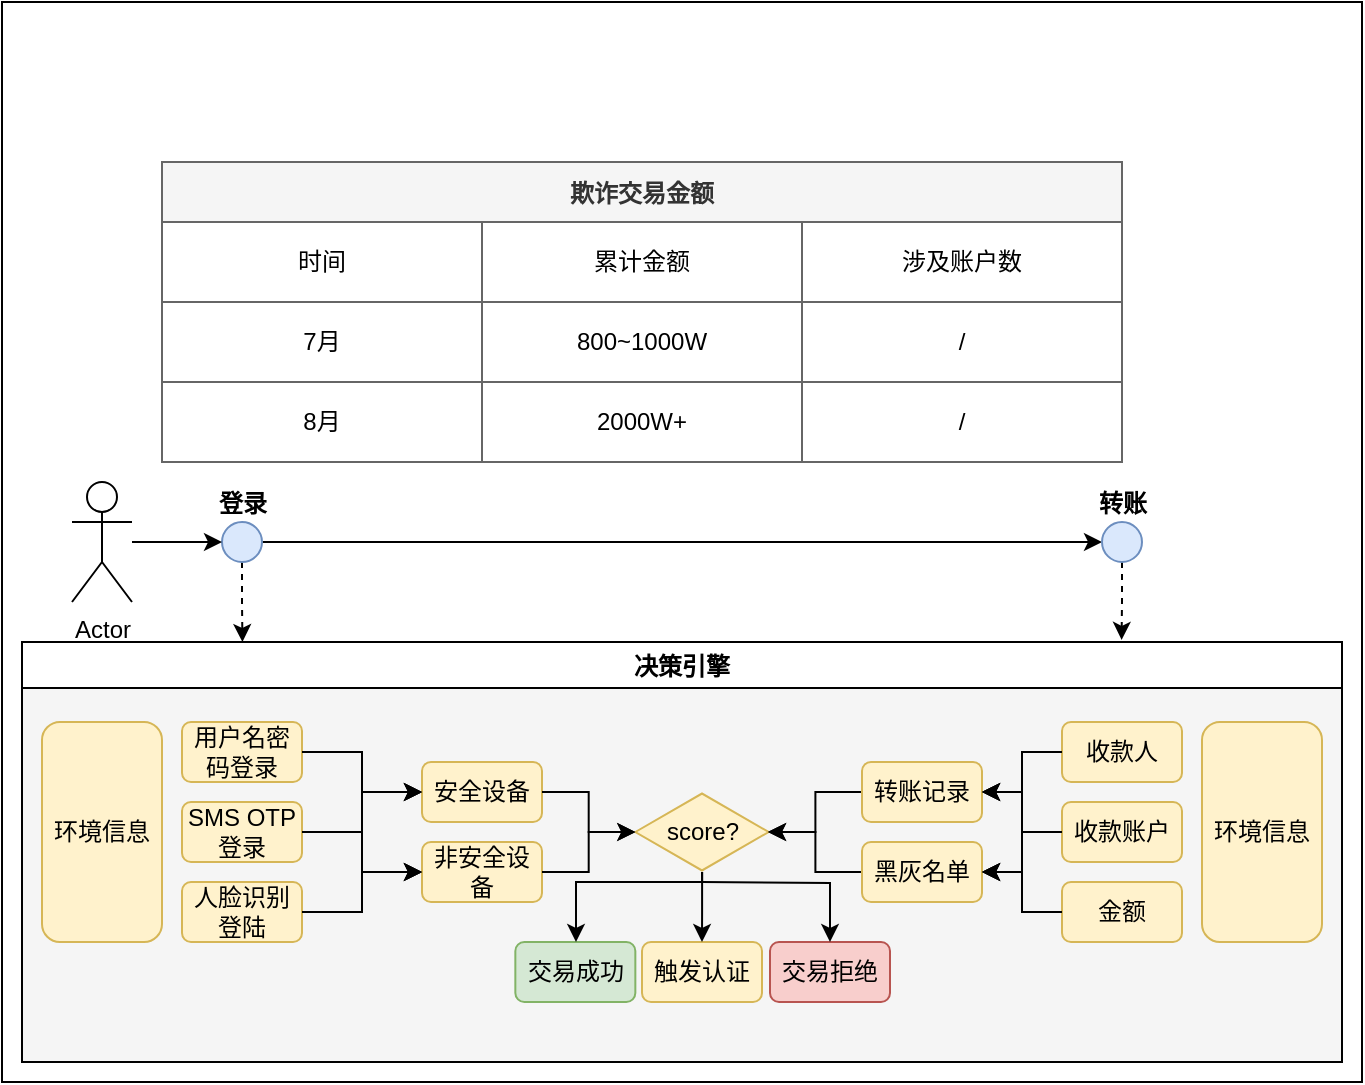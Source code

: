 <mxfile version="20.2.8" type="github">
  <diagram id="EX7gkqpgY4ono2qne7ta" name="第 1 页">
    <mxGraphModel dx="1209" dy="1843" grid="1" gridSize="10" guides="1" tooltips="1" connect="1" arrows="1" fold="1" page="1" pageScale="1" pageWidth="827" pageHeight="1169" math="0" shadow="0">
      <root>
        <mxCell id="0" />
        <mxCell id="1" parent="0" />
        <mxCell id="XOuI5h1wmfDcTH0eS6Nm-153" value="" style="rounded=0;whiteSpace=wrap;html=1;" vertex="1" parent="1">
          <mxGeometry y="-110" width="680" height="540" as="geometry" />
        </mxCell>
        <mxCell id="XOuI5h1wmfDcTH0eS6Nm-5" value="" style="edgeStyle=orthogonalEdgeStyle;rounded=0;orthogonalLoop=1;jettySize=auto;html=1;entryX=0;entryY=0.5;entryDx=0;entryDy=0;" edge="1" parent="1" source="XOuI5h1wmfDcTH0eS6Nm-1" target="XOuI5h1wmfDcTH0eS6Nm-8">
          <mxGeometry relative="1" as="geometry">
            <mxPoint x="290" y="180" as="targetPoint" />
          </mxGeometry>
        </mxCell>
        <mxCell id="XOuI5h1wmfDcTH0eS6Nm-150" style="edgeStyle=orthogonalEdgeStyle;rounded=0;orthogonalLoop=1;jettySize=auto;html=1;entryX=0.167;entryY=0;entryDx=0;entryDy=0;entryPerimeter=0;dashed=1;" edge="1" parent="1" source="XOuI5h1wmfDcTH0eS6Nm-1" target="XOuI5h1wmfDcTH0eS6Nm-148">
          <mxGeometry relative="1" as="geometry" />
        </mxCell>
        <mxCell id="XOuI5h1wmfDcTH0eS6Nm-1" value="&lt;b&gt;登录&lt;/b&gt;" style="ellipse;html=1;aspect=fixed;verticalAlign=bottom;labelPosition=center;verticalLabelPosition=top;align=center;fillColor=#dae8fc;strokeColor=#6c8ebf;" vertex="1" parent="1">
          <mxGeometry x="110" y="150" width="20" height="20" as="geometry" />
        </mxCell>
        <mxCell id="XOuI5h1wmfDcTH0eS6Nm-152" style="edgeStyle=orthogonalEdgeStyle;rounded=0;orthogonalLoop=1;jettySize=auto;html=1;entryX=0.833;entryY=-0.005;entryDx=0;entryDy=0;entryPerimeter=0;dashed=1;" edge="1" parent="1" source="XOuI5h1wmfDcTH0eS6Nm-8" target="XOuI5h1wmfDcTH0eS6Nm-148">
          <mxGeometry relative="1" as="geometry" />
        </mxCell>
        <mxCell id="XOuI5h1wmfDcTH0eS6Nm-8" value="&lt;b&gt;转账&lt;/b&gt;" style="ellipse;html=1;aspect=fixed;verticalAlign=bottom;labelPosition=center;verticalLabelPosition=top;align=center;fillColor=#dae8fc;strokeColor=#6c8ebf;" vertex="1" parent="1">
          <mxGeometry x="550" y="150" width="20" height="20" as="geometry" />
        </mxCell>
        <mxCell id="XOuI5h1wmfDcTH0eS6Nm-88" style="edgeStyle=orthogonalEdgeStyle;rounded=0;orthogonalLoop=1;jettySize=auto;html=1;entryX=0;entryY=0.5;entryDx=0;entryDy=0;" edge="1" parent="1" source="XOuI5h1wmfDcTH0eS6Nm-87" target="XOuI5h1wmfDcTH0eS6Nm-1">
          <mxGeometry relative="1" as="geometry" />
        </mxCell>
        <mxCell id="XOuI5h1wmfDcTH0eS6Nm-87" value="Actor" style="shape=umlActor;verticalLabelPosition=bottom;verticalAlign=top;html=1;outlineConnect=0;" vertex="1" parent="1">
          <mxGeometry x="35" y="130" width="30" height="60" as="geometry" />
        </mxCell>
        <mxCell id="XOuI5h1wmfDcTH0eS6Nm-126" value="欺诈交易金额" style="shape=table;startSize=30;container=1;collapsible=0;childLayout=tableLayout;fontStyle=1;align=center;fillColor=#f5f5f5;fontColor=#333333;strokeColor=#666666;" vertex="1" parent="1">
          <mxGeometry x="80" y="-30" width="480" height="150" as="geometry" />
        </mxCell>
        <mxCell id="XOuI5h1wmfDcTH0eS6Nm-127" value="" style="shape=tableRow;horizontal=0;startSize=0;swimlaneHead=0;swimlaneBody=0;top=0;left=0;bottom=0;right=0;collapsible=0;dropTarget=0;fillColor=none;points=[[0,0.5],[1,0.5]];portConstraint=eastwest;" vertex="1" parent="XOuI5h1wmfDcTH0eS6Nm-126">
          <mxGeometry y="30" width="480" height="40" as="geometry" />
        </mxCell>
        <mxCell id="XOuI5h1wmfDcTH0eS6Nm-128" value="时间" style="shape=partialRectangle;html=1;whiteSpace=wrap;connectable=0;fillColor=none;top=0;left=0;bottom=0;right=0;overflow=hidden;" vertex="1" parent="XOuI5h1wmfDcTH0eS6Nm-127">
          <mxGeometry width="160" height="40" as="geometry">
            <mxRectangle width="160" height="40" as="alternateBounds" />
          </mxGeometry>
        </mxCell>
        <mxCell id="XOuI5h1wmfDcTH0eS6Nm-129" value="累计金额" style="shape=partialRectangle;html=1;whiteSpace=wrap;connectable=0;fillColor=none;top=0;left=0;bottom=0;right=0;overflow=hidden;" vertex="1" parent="XOuI5h1wmfDcTH0eS6Nm-127">
          <mxGeometry x="160" width="160" height="40" as="geometry">
            <mxRectangle width="160" height="40" as="alternateBounds" />
          </mxGeometry>
        </mxCell>
        <mxCell id="XOuI5h1wmfDcTH0eS6Nm-130" value="涉及账户数" style="shape=partialRectangle;html=1;whiteSpace=wrap;connectable=0;fillColor=none;top=0;left=0;bottom=0;right=0;overflow=hidden;" vertex="1" parent="XOuI5h1wmfDcTH0eS6Nm-127">
          <mxGeometry x="320" width="160" height="40" as="geometry">
            <mxRectangle width="160" height="40" as="alternateBounds" />
          </mxGeometry>
        </mxCell>
        <mxCell id="XOuI5h1wmfDcTH0eS6Nm-131" value="" style="shape=tableRow;horizontal=0;startSize=0;swimlaneHead=0;swimlaneBody=0;top=0;left=0;bottom=0;right=0;collapsible=0;dropTarget=0;fillColor=none;points=[[0,0.5],[1,0.5]];portConstraint=eastwest;" vertex="1" parent="XOuI5h1wmfDcTH0eS6Nm-126">
          <mxGeometry y="70" width="480" height="40" as="geometry" />
        </mxCell>
        <mxCell id="XOuI5h1wmfDcTH0eS6Nm-132" value="7月" style="shape=partialRectangle;html=1;whiteSpace=wrap;connectable=0;fillColor=none;top=0;left=0;bottom=0;right=0;overflow=hidden;" vertex="1" parent="XOuI5h1wmfDcTH0eS6Nm-131">
          <mxGeometry width="160" height="40" as="geometry">
            <mxRectangle width="160" height="40" as="alternateBounds" />
          </mxGeometry>
        </mxCell>
        <mxCell id="XOuI5h1wmfDcTH0eS6Nm-133" value="800~1000W" style="shape=partialRectangle;html=1;whiteSpace=wrap;connectable=0;fillColor=none;top=0;left=0;bottom=0;right=0;overflow=hidden;" vertex="1" parent="XOuI5h1wmfDcTH0eS6Nm-131">
          <mxGeometry x="160" width="160" height="40" as="geometry">
            <mxRectangle width="160" height="40" as="alternateBounds" />
          </mxGeometry>
        </mxCell>
        <mxCell id="XOuI5h1wmfDcTH0eS6Nm-134" value="/" style="shape=partialRectangle;html=1;whiteSpace=wrap;connectable=0;fillColor=none;top=0;left=0;bottom=0;right=0;overflow=hidden;" vertex="1" parent="XOuI5h1wmfDcTH0eS6Nm-131">
          <mxGeometry x="320" width="160" height="40" as="geometry">
            <mxRectangle width="160" height="40" as="alternateBounds" />
          </mxGeometry>
        </mxCell>
        <mxCell id="XOuI5h1wmfDcTH0eS6Nm-135" value="" style="shape=tableRow;horizontal=0;startSize=0;swimlaneHead=0;swimlaneBody=0;top=0;left=0;bottom=0;right=0;collapsible=0;dropTarget=0;fillColor=none;points=[[0,0.5],[1,0.5]];portConstraint=eastwest;" vertex="1" parent="XOuI5h1wmfDcTH0eS6Nm-126">
          <mxGeometry y="110" width="480" height="40" as="geometry" />
        </mxCell>
        <mxCell id="XOuI5h1wmfDcTH0eS6Nm-136" value="8月" style="shape=partialRectangle;html=1;whiteSpace=wrap;connectable=0;fillColor=none;top=0;left=0;bottom=0;right=0;overflow=hidden;" vertex="1" parent="XOuI5h1wmfDcTH0eS6Nm-135">
          <mxGeometry width="160" height="40" as="geometry">
            <mxRectangle width="160" height="40" as="alternateBounds" />
          </mxGeometry>
        </mxCell>
        <mxCell id="XOuI5h1wmfDcTH0eS6Nm-137" value="2000W+" style="shape=partialRectangle;html=1;whiteSpace=wrap;connectable=0;fillColor=none;top=0;left=0;bottom=0;right=0;overflow=hidden;" vertex="1" parent="XOuI5h1wmfDcTH0eS6Nm-135">
          <mxGeometry x="160" width="160" height="40" as="geometry">
            <mxRectangle width="160" height="40" as="alternateBounds" />
          </mxGeometry>
        </mxCell>
        <mxCell id="XOuI5h1wmfDcTH0eS6Nm-138" value="/" style="shape=partialRectangle;html=1;whiteSpace=wrap;connectable=0;fillColor=none;top=0;left=0;bottom=0;right=0;overflow=hidden;" vertex="1" parent="XOuI5h1wmfDcTH0eS6Nm-135">
          <mxGeometry x="320" width="160" height="40" as="geometry">
            <mxRectangle width="160" height="40" as="alternateBounds" />
          </mxGeometry>
        </mxCell>
        <mxCell id="XOuI5h1wmfDcTH0eS6Nm-149" value="" style="group;fillColor=#f5f5f5;fontColor=#333333;strokeColor=#666666;container=0;" vertex="1" connectable="0" parent="1">
          <mxGeometry x="10" y="210" width="660" height="210" as="geometry" />
        </mxCell>
        <mxCell id="XOuI5h1wmfDcTH0eS6Nm-148" value="决策引擎" style="swimlane;container=0;" vertex="1" parent="1">
          <mxGeometry x="10" y="210" width="660" height="210" as="geometry">
            <mxRectangle x="10" y="220" width="90" height="30" as="alternateBounds" />
          </mxGeometry>
        </mxCell>
        <mxCell id="XOuI5h1wmfDcTH0eS6Nm-73" value="触发认证" style="rounded=1;whiteSpace=wrap;html=1;fillColor=#fff2cc;strokeColor=#d6b656;" vertex="1" parent="XOuI5h1wmfDcTH0eS6Nm-148">
          <mxGeometry x="310" y="150" width="60" height="30" as="geometry" />
        </mxCell>
        <mxCell id="XOuI5h1wmfDcTH0eS6Nm-28" value="安全设备&lt;br&gt;" style="rounded=1;whiteSpace=wrap;html=1;fillColor=#fff2cc;strokeColor=#d6b656;" vertex="1" parent="1">
          <mxGeometry x="210" y="270" width="60" height="30" as="geometry" />
        </mxCell>
        <mxCell id="XOuI5h1wmfDcTH0eS6Nm-62" style="edgeStyle=orthogonalEdgeStyle;rounded=0;orthogonalLoop=1;jettySize=auto;html=1;entryX=0;entryY=0.5;entryDx=0;entryDy=0;" edge="1" parent="1" source="XOuI5h1wmfDcTH0eS6Nm-29" target="XOuI5h1wmfDcTH0eS6Nm-28">
          <mxGeometry relative="1" as="geometry" />
        </mxCell>
        <mxCell id="XOuI5h1wmfDcTH0eS6Nm-29" value="SMS OTP登录" style="rounded=1;whiteSpace=wrap;html=1;fillColor=#fff2cc;strokeColor=#d6b656;" vertex="1" parent="1">
          <mxGeometry x="90" y="290" width="60" height="30" as="geometry" />
        </mxCell>
        <mxCell id="XOuI5h1wmfDcTH0eS6Nm-63" style="edgeStyle=orthogonalEdgeStyle;rounded=0;orthogonalLoop=1;jettySize=auto;html=1;entryX=0;entryY=0.5;entryDx=0;entryDy=0;" edge="1" parent="1" source="XOuI5h1wmfDcTH0eS6Nm-37" target="XOuI5h1wmfDcTH0eS6Nm-28">
          <mxGeometry relative="1" as="geometry">
            <Array as="points">
              <mxPoint x="180" y="345" />
              <mxPoint x="180" y="285" />
            </Array>
          </mxGeometry>
        </mxCell>
        <mxCell id="XOuI5h1wmfDcTH0eS6Nm-37" value="人脸识别登陆" style="rounded=1;whiteSpace=wrap;html=1;fillColor=#fff2cc;strokeColor=#d6b656;" vertex="1" parent="1">
          <mxGeometry x="90" y="330" width="60" height="30" as="geometry" />
        </mxCell>
        <mxCell id="XOuI5h1wmfDcTH0eS6Nm-61" style="edgeStyle=orthogonalEdgeStyle;rounded=0;orthogonalLoop=1;jettySize=auto;html=1;entryX=0;entryY=0.5;entryDx=0;entryDy=0;" edge="1" parent="1" source="XOuI5h1wmfDcTH0eS6Nm-48" target="XOuI5h1wmfDcTH0eS6Nm-28">
          <mxGeometry relative="1" as="geometry" />
        </mxCell>
        <mxCell id="XOuI5h1wmfDcTH0eS6Nm-48" value="用户名密码登录" style="rounded=1;whiteSpace=wrap;html=1;fillColor=#fff2cc;strokeColor=#d6b656;" vertex="1" parent="1">
          <mxGeometry x="90" y="250" width="60" height="30" as="geometry" />
        </mxCell>
        <mxCell id="XOuI5h1wmfDcTH0eS6Nm-49" value="非安全设备" style="rounded=1;whiteSpace=wrap;html=1;fillColor=#fff2cc;strokeColor=#d6b656;" vertex="1" parent="1">
          <mxGeometry x="210" y="310" width="60" height="30" as="geometry" />
        </mxCell>
        <mxCell id="XOuI5h1wmfDcTH0eS6Nm-65" style="edgeStyle=orthogonalEdgeStyle;rounded=0;orthogonalLoop=1;jettySize=auto;html=1;" edge="1" parent="1" source="XOuI5h1wmfDcTH0eS6Nm-29" target="XOuI5h1wmfDcTH0eS6Nm-49">
          <mxGeometry relative="1" as="geometry" />
        </mxCell>
        <mxCell id="XOuI5h1wmfDcTH0eS6Nm-66" style="edgeStyle=orthogonalEdgeStyle;rounded=0;orthogonalLoop=1;jettySize=auto;html=1;entryX=0;entryY=0.5;entryDx=0;entryDy=0;" edge="1" parent="1" source="XOuI5h1wmfDcTH0eS6Nm-37" target="XOuI5h1wmfDcTH0eS6Nm-49">
          <mxGeometry relative="1" as="geometry" />
        </mxCell>
        <mxCell id="XOuI5h1wmfDcTH0eS6Nm-64" style="edgeStyle=orthogonalEdgeStyle;rounded=0;orthogonalLoop=1;jettySize=auto;html=1;entryX=0;entryY=0.5;entryDx=0;entryDy=0;" edge="1" parent="1" source="XOuI5h1wmfDcTH0eS6Nm-48" target="XOuI5h1wmfDcTH0eS6Nm-49">
          <mxGeometry relative="1" as="geometry" />
        </mxCell>
        <mxCell id="XOuI5h1wmfDcTH0eS6Nm-71" value="交易拒绝" style="rounded=1;whiteSpace=wrap;html=1;fillColor=#f8cecc;strokeColor=#b85450;" vertex="1" parent="1">
          <mxGeometry x="384" y="360" width="60" height="30" as="geometry" />
        </mxCell>
        <mxCell id="XOuI5h1wmfDcTH0eS6Nm-75" value="交易成功" style="rounded=1;whiteSpace=wrap;html=1;fillColor=#d5e8d4;strokeColor=#82b366;" vertex="1" parent="1">
          <mxGeometry x="256.67" y="360" width="60" height="30" as="geometry" />
        </mxCell>
        <mxCell id="XOuI5h1wmfDcTH0eS6Nm-155" style="edgeStyle=orthogonalEdgeStyle;rounded=0;orthogonalLoop=1;jettySize=auto;html=1;entryX=0.5;entryY=0;entryDx=0;entryDy=0;" edge="1" parent="1" source="XOuI5h1wmfDcTH0eS6Nm-78" target="XOuI5h1wmfDcTH0eS6Nm-73">
          <mxGeometry relative="1" as="geometry" />
        </mxCell>
        <mxCell id="XOuI5h1wmfDcTH0eS6Nm-156" style="edgeStyle=orthogonalEdgeStyle;rounded=0;orthogonalLoop=1;jettySize=auto;html=1;" edge="1" parent="1" source="XOuI5h1wmfDcTH0eS6Nm-78" target="XOuI5h1wmfDcTH0eS6Nm-75">
          <mxGeometry relative="1" as="geometry">
            <Array as="points">
              <mxPoint x="350" y="330" />
              <mxPoint x="287" y="330" />
            </Array>
          </mxGeometry>
        </mxCell>
        <mxCell id="XOuI5h1wmfDcTH0eS6Nm-157" style="edgeStyle=orthogonalEdgeStyle;rounded=0;orthogonalLoop=1;jettySize=auto;html=1;" edge="1" parent="1" target="XOuI5h1wmfDcTH0eS6Nm-71">
          <mxGeometry relative="1" as="geometry">
            <mxPoint x="350" y="330" as="sourcePoint" />
          </mxGeometry>
        </mxCell>
        <mxCell id="XOuI5h1wmfDcTH0eS6Nm-78" value="score?" style="html=1;whiteSpace=wrap;aspect=fixed;shape=isoRectangle;fillColor=#fff2cc;strokeColor=#d6b656;" vertex="1" parent="1">
          <mxGeometry x="316.67" y="285" width="66.66" height="40" as="geometry" />
        </mxCell>
        <mxCell id="XOuI5h1wmfDcTH0eS6Nm-145" style="edgeStyle=orthogonalEdgeStyle;rounded=0;orthogonalLoop=1;jettySize=auto;html=1;" edge="1" parent="1" source="XOuI5h1wmfDcTH0eS6Nm-28" target="XOuI5h1wmfDcTH0eS6Nm-78">
          <mxGeometry relative="1" as="geometry" />
        </mxCell>
        <mxCell id="XOuI5h1wmfDcTH0eS6Nm-146" style="edgeStyle=orthogonalEdgeStyle;rounded=0;orthogonalLoop=1;jettySize=auto;html=1;" edge="1" parent="1" source="XOuI5h1wmfDcTH0eS6Nm-49" target="XOuI5h1wmfDcTH0eS6Nm-78">
          <mxGeometry relative="1" as="geometry" />
        </mxCell>
        <mxCell id="XOuI5h1wmfDcTH0eS6Nm-85" value="环境信息" style="rounded=1;whiteSpace=wrap;html=1;fillColor=#fff2cc;strokeColor=#d6b656;" vertex="1" parent="1">
          <mxGeometry x="20" y="250" width="60" height="110" as="geometry" />
        </mxCell>
        <mxCell id="XOuI5h1wmfDcTH0eS6Nm-89" value="环境信息" style="rounded=1;whiteSpace=wrap;html=1;fillColor=#fff2cc;strokeColor=#d6b656;" vertex="1" parent="1">
          <mxGeometry x="600" y="250" width="60" height="110" as="geometry" />
        </mxCell>
        <mxCell id="XOuI5h1wmfDcTH0eS6Nm-90" value="收款人" style="rounded=1;whiteSpace=wrap;html=1;fillColor=#fff2cc;strokeColor=#d6b656;" vertex="1" parent="1">
          <mxGeometry x="530" y="250" width="60" height="30" as="geometry" />
        </mxCell>
        <mxCell id="XOuI5h1wmfDcTH0eS6Nm-93" value="收款账户" style="rounded=1;whiteSpace=wrap;html=1;fillColor=#fff2cc;strokeColor=#d6b656;" vertex="1" parent="1">
          <mxGeometry x="530" y="290" width="60" height="30" as="geometry" />
        </mxCell>
        <mxCell id="XOuI5h1wmfDcTH0eS6Nm-94" value="金额" style="rounded=1;whiteSpace=wrap;html=1;fillColor=#fff2cc;strokeColor=#d6b656;" vertex="1" parent="1">
          <mxGeometry x="530" y="330" width="60" height="30" as="geometry" />
        </mxCell>
        <mxCell id="XOuI5h1wmfDcTH0eS6Nm-118" style="edgeStyle=orthogonalEdgeStyle;rounded=0;orthogonalLoop=1;jettySize=auto;html=1;entryX=0.995;entryY=0.5;entryDx=0;entryDy=0;entryPerimeter=0;" edge="1" parent="1" source="XOuI5h1wmfDcTH0eS6Nm-98" target="XOuI5h1wmfDcTH0eS6Nm-78">
          <mxGeometry relative="1" as="geometry" />
        </mxCell>
        <mxCell id="XOuI5h1wmfDcTH0eS6Nm-98" value="转账记录" style="rounded=1;whiteSpace=wrap;html=1;fillColor=#fff2cc;strokeColor=#d6b656;" vertex="1" parent="1">
          <mxGeometry x="430" y="270" width="60" height="30" as="geometry" />
        </mxCell>
        <mxCell id="XOuI5h1wmfDcTH0eS6Nm-120" style="edgeStyle=orthogonalEdgeStyle;rounded=0;orthogonalLoop=1;jettySize=auto;html=1;entryX=1;entryY=0.5;entryDx=0;entryDy=0;" edge="1" parent="1" source="XOuI5h1wmfDcTH0eS6Nm-90" target="XOuI5h1wmfDcTH0eS6Nm-98">
          <mxGeometry relative="1" as="geometry" />
        </mxCell>
        <mxCell id="XOuI5h1wmfDcTH0eS6Nm-121" style="edgeStyle=orthogonalEdgeStyle;rounded=0;orthogonalLoop=1;jettySize=auto;html=1;entryX=1;entryY=0.5;entryDx=0;entryDy=0;" edge="1" parent="1" source="XOuI5h1wmfDcTH0eS6Nm-93" target="XOuI5h1wmfDcTH0eS6Nm-98">
          <mxGeometry relative="1" as="geometry" />
        </mxCell>
        <mxCell id="XOuI5h1wmfDcTH0eS6Nm-122" style="edgeStyle=orthogonalEdgeStyle;rounded=0;orthogonalLoop=1;jettySize=auto;html=1;entryX=1;entryY=0.5;entryDx=0;entryDy=0;" edge="1" parent="1" source="XOuI5h1wmfDcTH0eS6Nm-94" target="XOuI5h1wmfDcTH0eS6Nm-98">
          <mxGeometry relative="1" as="geometry" />
        </mxCell>
        <mxCell id="XOuI5h1wmfDcTH0eS6Nm-119" style="edgeStyle=orthogonalEdgeStyle;rounded=0;orthogonalLoop=1;jettySize=auto;html=1;entryX=0.995;entryY=0.5;entryDx=0;entryDy=0;entryPerimeter=0;" edge="1" parent="1" source="XOuI5h1wmfDcTH0eS6Nm-99" target="XOuI5h1wmfDcTH0eS6Nm-78">
          <mxGeometry relative="1" as="geometry" />
        </mxCell>
        <mxCell id="XOuI5h1wmfDcTH0eS6Nm-99" value="黑灰名单" style="rounded=1;whiteSpace=wrap;html=1;fillColor=#fff2cc;strokeColor=#d6b656;" vertex="1" parent="1">
          <mxGeometry x="430" y="310" width="60" height="30" as="geometry" />
        </mxCell>
        <mxCell id="XOuI5h1wmfDcTH0eS6Nm-123" style="edgeStyle=orthogonalEdgeStyle;rounded=0;orthogonalLoop=1;jettySize=auto;html=1;entryX=1;entryY=0.5;entryDx=0;entryDy=0;" edge="1" parent="1" source="XOuI5h1wmfDcTH0eS6Nm-90" target="XOuI5h1wmfDcTH0eS6Nm-99">
          <mxGeometry relative="1" as="geometry" />
        </mxCell>
        <mxCell id="XOuI5h1wmfDcTH0eS6Nm-124" style="edgeStyle=orthogonalEdgeStyle;rounded=0;orthogonalLoop=1;jettySize=auto;html=1;entryX=1;entryY=0.5;entryDx=0;entryDy=0;" edge="1" parent="1" source="XOuI5h1wmfDcTH0eS6Nm-93" target="XOuI5h1wmfDcTH0eS6Nm-99">
          <mxGeometry relative="1" as="geometry" />
        </mxCell>
        <mxCell id="XOuI5h1wmfDcTH0eS6Nm-125" style="edgeStyle=orthogonalEdgeStyle;rounded=0;orthogonalLoop=1;jettySize=auto;html=1;entryX=1;entryY=0.5;entryDx=0;entryDy=0;" edge="1" parent="1" source="XOuI5h1wmfDcTH0eS6Nm-94" target="XOuI5h1wmfDcTH0eS6Nm-99">
          <mxGeometry relative="1" as="geometry" />
        </mxCell>
      </root>
    </mxGraphModel>
  </diagram>
</mxfile>
